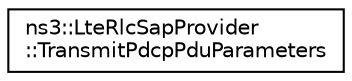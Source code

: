 digraph "Graphical Class Hierarchy"
{
 // LATEX_PDF_SIZE
  edge [fontname="Helvetica",fontsize="10",labelfontname="Helvetica",labelfontsize="10"];
  node [fontname="Helvetica",fontsize="10",shape=record];
  rankdir="LR";
  Node0 [label="ns3::LteRlcSapProvider\l::TransmitPdcpPduParameters",height=0.2,width=0.4,color="black", fillcolor="white", style="filled",URL="$structns3_1_1_lte_rlc_sap_provider_1_1_transmit_pdcp_pdu_parameters.html",tooltip="Parameters for LteRlcSapProvider::TransmitPdcpPdu."];
}
